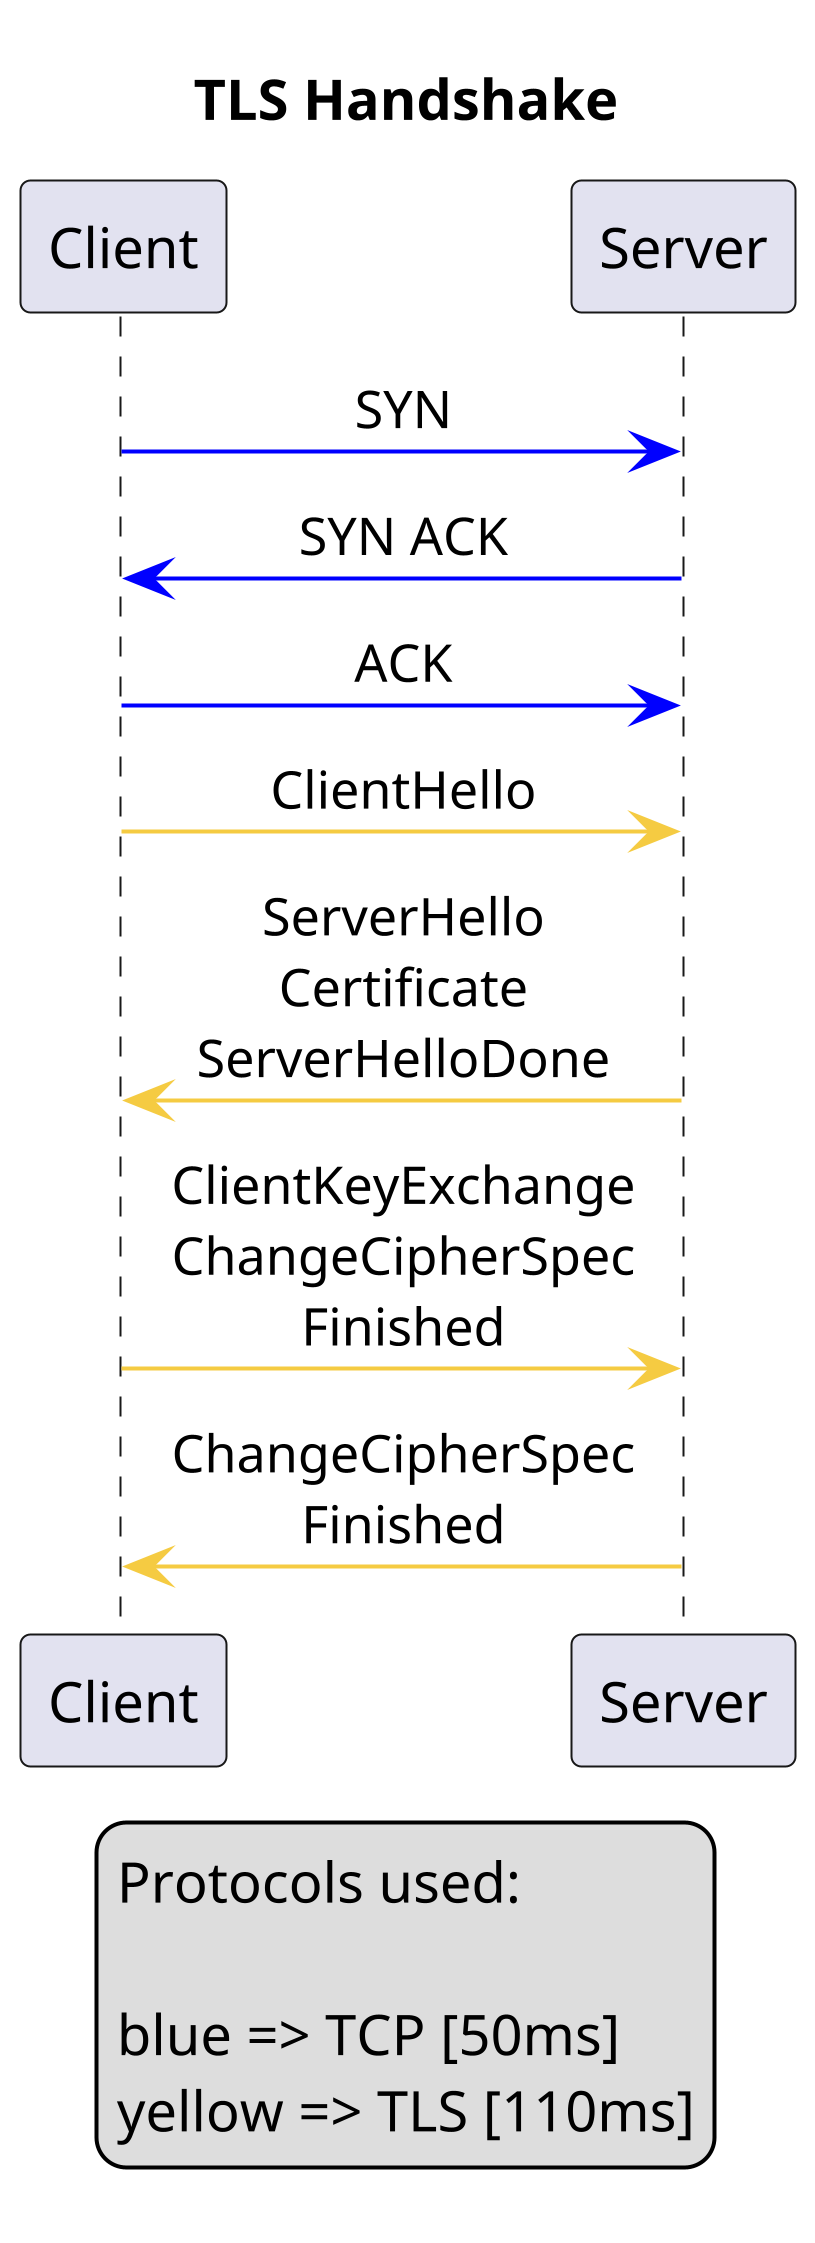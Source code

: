 @startuml TLS-Handshake

title **TLS Handshake**

participant Client as c
participant Server as s

skinparam sequenceMessageAlignment center

scale 1000 width

c -[#blue]> s: SYN

s -[#blue]> c: SYN ACK

c -[#blue]> s: ACK
c -[#f5cb42]> s: ClientHello

s -[#f5cb42]> c: ServerHello\nCertificate\nServerHelloDone

c -[#f5cb42]> s: ClientKeyExchange\nChangeCipherSpec\nFinished

s -[#f5cb42]> c: ChangeCipherSpec\nFinished

legend
Protocols used:

blue => TCP [50ms]
yellow => TLS [110ms]
end legend

@enduml
